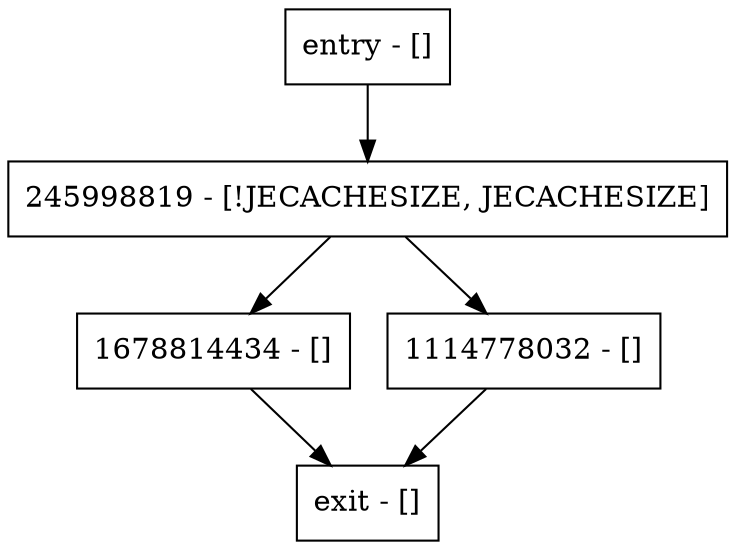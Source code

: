digraph getInternalName {
node [shape=record];
entry [label="entry - []"];
exit [label="exit - []"];
1678814434 [label="1678814434 - []"];
1114778032 [label="1114778032 - []"];
245998819 [label="245998819 - [!JECACHESIZE, JECACHESIZE]"];
entry;
exit;
entry -> 245998819;
1678814434 -> exit;
1114778032 -> exit;
245998819 -> 1678814434;
245998819 -> 1114778032;
}
